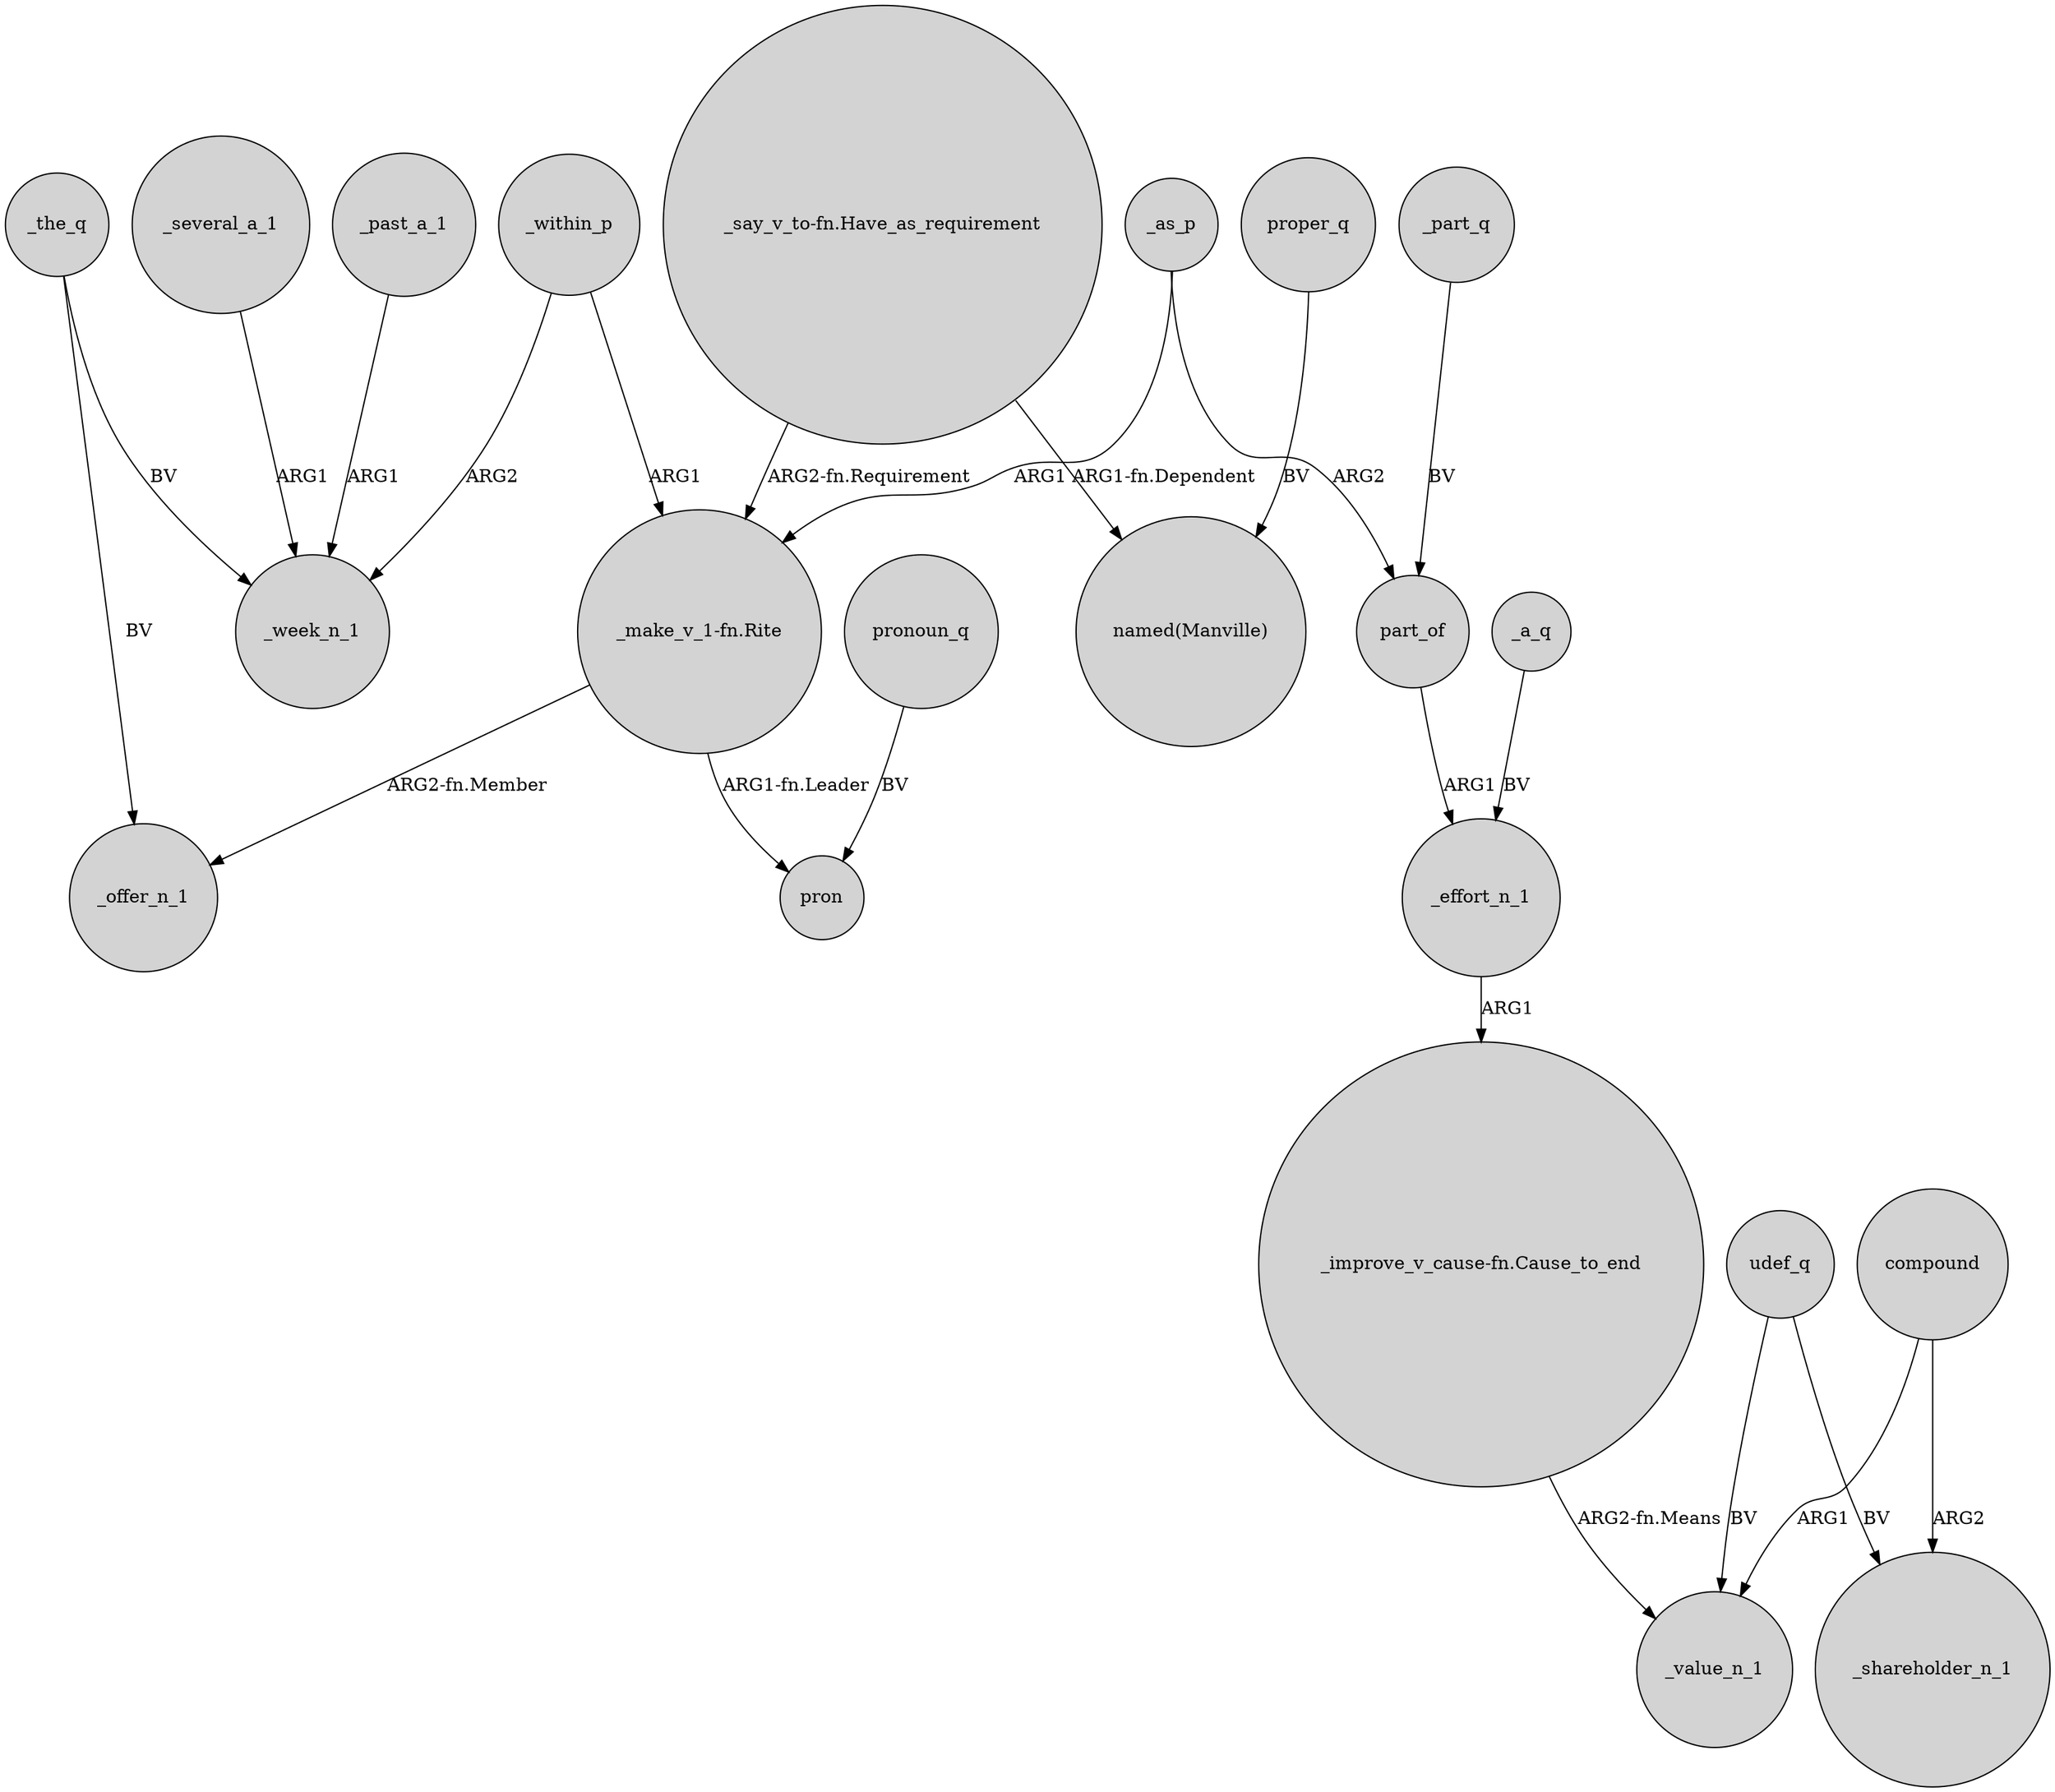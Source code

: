 digraph {
	node [shape=circle style=filled]
	_the_q -> _week_n_1 [label=BV]
	proper_q -> "named(Manville)" [label=BV]
	"_say_v_to-fn.Have_as_requirement" -> "named(Manville)" [label="ARG1-fn.Dependent"]
	_as_p -> part_of [label=ARG2]
	compound -> _shareholder_n_1 [label=ARG2]
	udef_q -> _shareholder_n_1 [label=BV]
	_within_p -> _week_n_1 [label=ARG2]
	_within_p -> "_make_v_1-fn.Rite" [label=ARG1]
	udef_q -> _value_n_1 [label=BV]
	_as_p -> "_make_v_1-fn.Rite" [label=ARG1]
	"_make_v_1-fn.Rite" -> pron [label="ARG1-fn.Leader"]
	_a_q -> _effort_n_1 [label=BV]
	pronoun_q -> pron [label=BV]
	_past_a_1 -> _week_n_1 [label=ARG1]
	_effort_n_1 -> "_improve_v_cause-fn.Cause_to_end" [label=ARG1]
	"_improve_v_cause-fn.Cause_to_end" -> _value_n_1 [label="ARG2-fn.Means"]
	_part_q -> part_of [label=BV]
	_the_q -> _offer_n_1 [label=BV]
	"_make_v_1-fn.Rite" -> _offer_n_1 [label="ARG2-fn.Member"]
	"_say_v_to-fn.Have_as_requirement" -> "_make_v_1-fn.Rite" [label="ARG2-fn.Requirement"]
	compound -> _value_n_1 [label=ARG1]
	_several_a_1 -> _week_n_1 [label=ARG1]
	part_of -> _effort_n_1 [label=ARG1]
}
